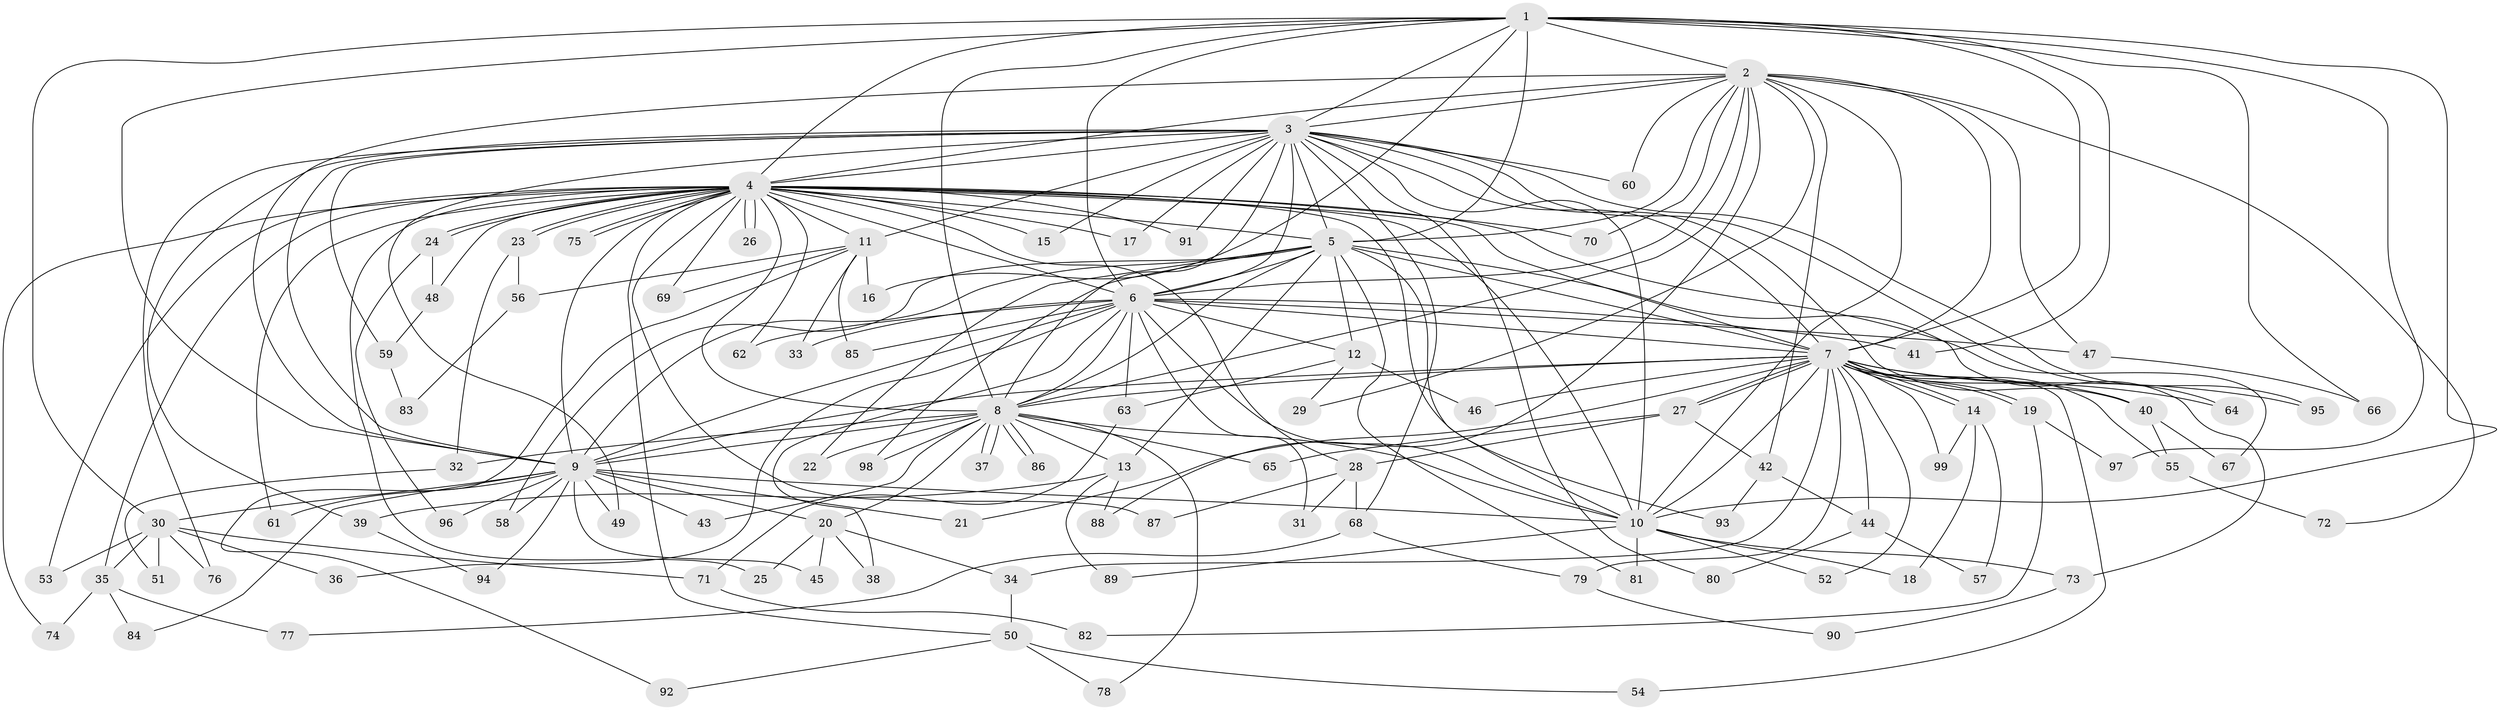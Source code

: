// coarse degree distribution, {14: 0.02666666666666667, 16: 0.013333333333333334, 22: 0.013333333333333334, 34: 0.013333333333333334, 15: 0.013333333333333334, 18: 0.02666666666666667, 28: 0.013333333333333334, 19: 0.013333333333333334, 7: 0.013333333333333334, 5: 0.06666666666666667, 6: 0.013333333333333334, 2: 0.5466666666666666, 4: 0.10666666666666667, 8: 0.013333333333333334, 9: 0.013333333333333334, 3: 0.09333333333333334}
// Generated by graph-tools (version 1.1) at 2025/41/03/06/25 10:41:34]
// undirected, 99 vertices, 223 edges
graph export_dot {
graph [start="1"]
  node [color=gray90,style=filled];
  1;
  2;
  3;
  4;
  5;
  6;
  7;
  8;
  9;
  10;
  11;
  12;
  13;
  14;
  15;
  16;
  17;
  18;
  19;
  20;
  21;
  22;
  23;
  24;
  25;
  26;
  27;
  28;
  29;
  30;
  31;
  32;
  33;
  34;
  35;
  36;
  37;
  38;
  39;
  40;
  41;
  42;
  43;
  44;
  45;
  46;
  47;
  48;
  49;
  50;
  51;
  52;
  53;
  54;
  55;
  56;
  57;
  58;
  59;
  60;
  61;
  62;
  63;
  64;
  65;
  66;
  67;
  68;
  69;
  70;
  71;
  72;
  73;
  74;
  75;
  76;
  77;
  78;
  79;
  80;
  81;
  82;
  83;
  84;
  85;
  86;
  87;
  88;
  89;
  90;
  91;
  92;
  93;
  94;
  95;
  96;
  97;
  98;
  99;
  1 -- 2;
  1 -- 3;
  1 -- 4;
  1 -- 5;
  1 -- 6;
  1 -- 7;
  1 -- 8;
  1 -- 9;
  1 -- 10;
  1 -- 16;
  1 -- 30;
  1 -- 41;
  1 -- 66;
  1 -- 97;
  2 -- 3;
  2 -- 4;
  2 -- 5;
  2 -- 6;
  2 -- 7;
  2 -- 8;
  2 -- 9;
  2 -- 10;
  2 -- 29;
  2 -- 42;
  2 -- 47;
  2 -- 60;
  2 -- 70;
  2 -- 72;
  2 -- 88;
  3 -- 4;
  3 -- 5;
  3 -- 6;
  3 -- 7;
  3 -- 8;
  3 -- 9;
  3 -- 10;
  3 -- 11;
  3 -- 15;
  3 -- 17;
  3 -- 39;
  3 -- 40;
  3 -- 49;
  3 -- 59;
  3 -- 60;
  3 -- 64;
  3 -- 68;
  3 -- 76;
  3 -- 80;
  3 -- 91;
  3 -- 95;
  4 -- 5;
  4 -- 6;
  4 -- 7;
  4 -- 8;
  4 -- 9;
  4 -- 10;
  4 -- 11;
  4 -- 15;
  4 -- 17;
  4 -- 23;
  4 -- 23;
  4 -- 24;
  4 -- 24;
  4 -- 25;
  4 -- 26;
  4 -- 26;
  4 -- 28;
  4 -- 35;
  4 -- 48;
  4 -- 50;
  4 -- 53;
  4 -- 61;
  4 -- 62;
  4 -- 67;
  4 -- 69;
  4 -- 70;
  4 -- 74;
  4 -- 75;
  4 -- 75;
  4 -- 87;
  4 -- 91;
  4 -- 93;
  5 -- 6;
  5 -- 7;
  5 -- 8;
  5 -- 9;
  5 -- 10;
  5 -- 12;
  5 -- 13;
  5 -- 22;
  5 -- 58;
  5 -- 73;
  5 -- 81;
  5 -- 98;
  6 -- 7;
  6 -- 8;
  6 -- 9;
  6 -- 10;
  6 -- 12;
  6 -- 31;
  6 -- 33;
  6 -- 36;
  6 -- 38;
  6 -- 41;
  6 -- 47;
  6 -- 62;
  6 -- 63;
  6 -- 85;
  7 -- 8;
  7 -- 9;
  7 -- 10;
  7 -- 14;
  7 -- 14;
  7 -- 19;
  7 -- 19;
  7 -- 21;
  7 -- 27;
  7 -- 27;
  7 -- 34;
  7 -- 40;
  7 -- 44;
  7 -- 46;
  7 -- 52;
  7 -- 54;
  7 -- 55;
  7 -- 64;
  7 -- 79;
  7 -- 95;
  7 -- 99;
  8 -- 9;
  8 -- 10;
  8 -- 13;
  8 -- 20;
  8 -- 22;
  8 -- 32;
  8 -- 37;
  8 -- 37;
  8 -- 43;
  8 -- 65;
  8 -- 78;
  8 -- 86;
  8 -- 86;
  8 -- 98;
  9 -- 10;
  9 -- 20;
  9 -- 21;
  9 -- 30;
  9 -- 43;
  9 -- 45;
  9 -- 49;
  9 -- 58;
  9 -- 61;
  9 -- 84;
  9 -- 94;
  9 -- 96;
  10 -- 18;
  10 -- 52;
  10 -- 73;
  10 -- 81;
  10 -- 89;
  11 -- 16;
  11 -- 33;
  11 -- 56;
  11 -- 69;
  11 -- 85;
  11 -- 92;
  12 -- 29;
  12 -- 46;
  12 -- 63;
  13 -- 39;
  13 -- 88;
  13 -- 89;
  14 -- 18;
  14 -- 57;
  14 -- 99;
  19 -- 82;
  19 -- 97;
  20 -- 25;
  20 -- 34;
  20 -- 38;
  20 -- 45;
  23 -- 32;
  23 -- 56;
  24 -- 48;
  24 -- 96;
  27 -- 28;
  27 -- 42;
  27 -- 65;
  28 -- 31;
  28 -- 68;
  28 -- 87;
  30 -- 35;
  30 -- 36;
  30 -- 51;
  30 -- 53;
  30 -- 71;
  30 -- 76;
  32 -- 51;
  34 -- 50;
  35 -- 74;
  35 -- 77;
  35 -- 84;
  39 -- 94;
  40 -- 55;
  40 -- 67;
  42 -- 44;
  42 -- 93;
  44 -- 57;
  44 -- 80;
  47 -- 66;
  48 -- 59;
  50 -- 54;
  50 -- 78;
  50 -- 92;
  55 -- 72;
  56 -- 83;
  59 -- 83;
  63 -- 71;
  68 -- 77;
  68 -- 79;
  71 -- 82;
  73 -- 90;
  79 -- 90;
}
